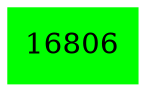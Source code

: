 digraph G {
graph [URL="http://bugs.webkit.org/query.cgi", rankdir=LR]
node [URL="http://bugs.webkit.org/show_bug.cgi?id=\N", style=filled, color=lightgrey]
16806 [shape=box,color=green]
}
